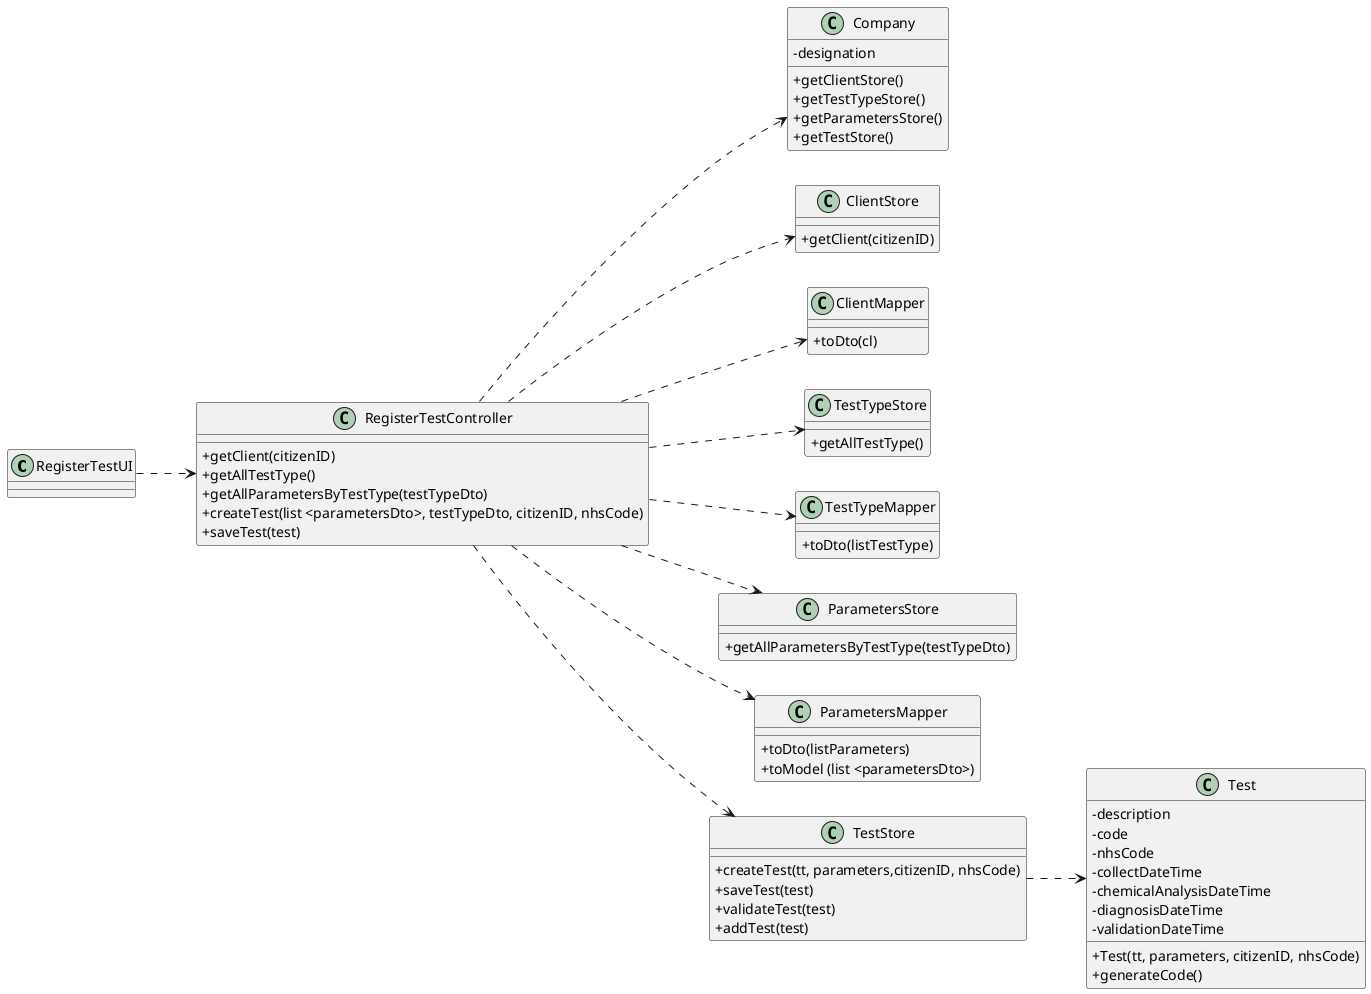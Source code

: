 @startuml
'https://plantuml.com/class-diagram

skinparam classAttributeIconSize 0
left to right direction

class "RegisterTestUI" as RTUI

class "RegisterTestController" as RTC {
+getClient(citizenID)
+getAllTestType()
+getAllParametersByTestType(testTypeDto)
+createTest(list <parametersDto>, testTypeDto, citizenID, nhsCode)
+saveTest(test)
}

class "Company" as C {
-designation
+getClientStore()
+getTestTypeStore()
+getParametersStore()
+getTestStore()
}

class "ClientStore" as CS {
+getClient(citizenID)
}

class "ClientMapper" as CM {
+toDto(cl)
}

class "TestTypeStore" as TTS {
+getAllTestType()
}

class "TestTypeMapper" as TTM {
+toDto(listTestType)
}

class "ParametersStore" as PS {
+getAllParametersByTestType(testTypeDto)
}

class "ParametersMapper" as PM {
+toDto(listParameters)
+toModel (list <parametersDto>)
}

class "TestStore" as TS {
+createTest(tt, parameters,citizenID, nhsCode)
+saveTest(test)
+validateTest(test)
+addTest(test)
}

class "Test" as T {
-description
-code
-nhsCode
-collectDateTime
-chemicalAnalysisDateTime
-diagnosisDateTime
-validationDateTime
+Test(tt, parameters, citizenID, nhsCode)
+generateCode()
}

RTUI ..> RTC
RTC ..> CS
RTC ..> CM
RTC ..> C
RTC ..> TTS
RTC ..> TTM
RTC ..> PS
RTC ..> PM
RTC ..> TS
TS ..> T


@enduml